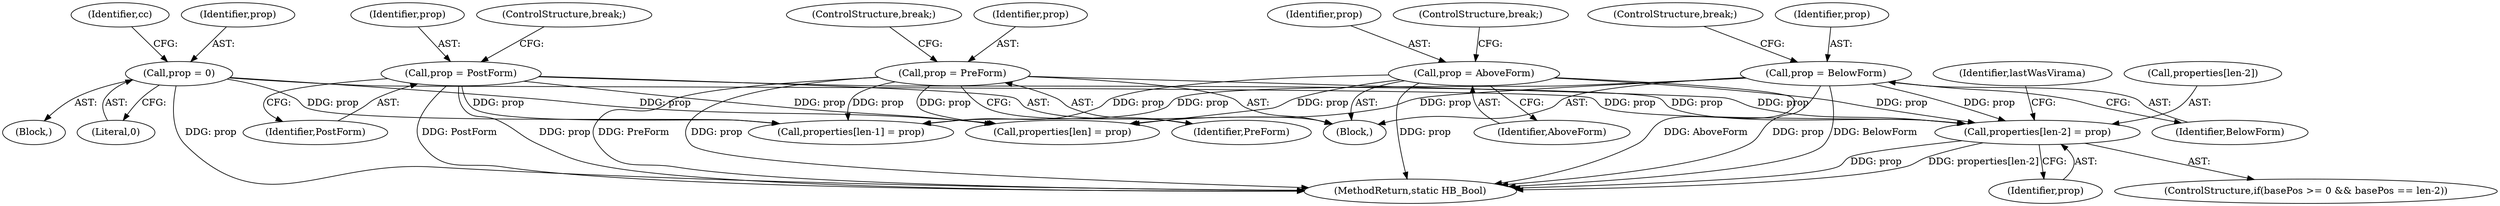 digraph "0_Chrome_2953a669ec0a32a25c6250d34bf895ec0eb63d27@array" {
"1000535" [label="(Call,properties[len-2] = prop)"];
"1000497" [label="(Call,prop = BelowForm)"];
"1000502" [label="(Call,prop = AboveForm)"];
"1000492" [label="(Call,prop = PreForm)"];
"1000507" [label="(Call,prop = PostForm)"];
"1000483" [label="(Call,prop = 0)"];
"1000481" [label="(Block,)"];
"1000509" [label="(Identifier,PostForm)"];
"1000497" [label="(Call,prop = BelowForm)"];
"1000503" [label="(Identifier,prop)"];
"1000490" [label="(Block,)"];
"1000500" [label="(ControlStructure,break;)"];
"1000495" [label="(ControlStructure,break;)"];
"1000513" [label="(Call,properties[len-1] = prop)"];
"1000483" [label="(Call,prop = 0)"];
"1000498" [label="(Identifier,prop)"];
"1000502" [label="(Call,prop = AboveForm)"];
"1000499" [label="(Identifier,BelowForm)"];
"1000505" [label="(ControlStructure,break;)"];
"1000485" [label="(Literal,0)"];
"1000535" [label="(Call,properties[len-2] = prop)"];
"1000520" [label="(Call,properties[len] = prop)"];
"1000504" [label="(Identifier,AboveForm)"];
"1000536" [label="(Call,properties[len-2])"];
"1000494" [label="(Identifier,PreForm)"];
"1000492" [label="(Call,prop = PreForm)"];
"1000488" [label="(Identifier,cc)"];
"1000508" [label="(Identifier,prop)"];
"1000541" [label="(Identifier,prop)"];
"1000493" [label="(Identifier,prop)"];
"1000507" [label="(Call,prop = PostForm)"];
"1000525" [label="(ControlStructure,if(basePos >= 0 && basePos == len-2))"];
"1000510" [label="(ControlStructure,break;)"];
"1000543" [label="(Identifier,lastWasVirama)"];
"1000484" [label="(Identifier,prop)"];
"1000789" [label="(MethodReturn,static HB_Bool)"];
"1000535" -> "1000525"  [label="AST: "];
"1000535" -> "1000541"  [label="CFG: "];
"1000536" -> "1000535"  [label="AST: "];
"1000541" -> "1000535"  [label="AST: "];
"1000543" -> "1000535"  [label="CFG: "];
"1000535" -> "1000789"  [label="DDG: properties[len-2]"];
"1000535" -> "1000789"  [label="DDG: prop"];
"1000497" -> "1000535"  [label="DDG: prop"];
"1000502" -> "1000535"  [label="DDG: prop"];
"1000492" -> "1000535"  [label="DDG: prop"];
"1000507" -> "1000535"  [label="DDG: prop"];
"1000483" -> "1000535"  [label="DDG: prop"];
"1000497" -> "1000490"  [label="AST: "];
"1000497" -> "1000499"  [label="CFG: "];
"1000498" -> "1000497"  [label="AST: "];
"1000499" -> "1000497"  [label="AST: "];
"1000500" -> "1000497"  [label="CFG: "];
"1000497" -> "1000789"  [label="DDG: prop"];
"1000497" -> "1000789"  [label="DDG: BelowForm"];
"1000497" -> "1000513"  [label="DDG: prop"];
"1000497" -> "1000520"  [label="DDG: prop"];
"1000502" -> "1000490"  [label="AST: "];
"1000502" -> "1000504"  [label="CFG: "];
"1000503" -> "1000502"  [label="AST: "];
"1000504" -> "1000502"  [label="AST: "];
"1000505" -> "1000502"  [label="CFG: "];
"1000502" -> "1000789"  [label="DDG: prop"];
"1000502" -> "1000789"  [label="DDG: AboveForm"];
"1000502" -> "1000513"  [label="DDG: prop"];
"1000502" -> "1000520"  [label="DDG: prop"];
"1000492" -> "1000490"  [label="AST: "];
"1000492" -> "1000494"  [label="CFG: "];
"1000493" -> "1000492"  [label="AST: "];
"1000494" -> "1000492"  [label="AST: "];
"1000495" -> "1000492"  [label="CFG: "];
"1000492" -> "1000789"  [label="DDG: PreForm"];
"1000492" -> "1000789"  [label="DDG: prop"];
"1000492" -> "1000513"  [label="DDG: prop"];
"1000492" -> "1000520"  [label="DDG: prop"];
"1000507" -> "1000490"  [label="AST: "];
"1000507" -> "1000509"  [label="CFG: "];
"1000508" -> "1000507"  [label="AST: "];
"1000509" -> "1000507"  [label="AST: "];
"1000510" -> "1000507"  [label="CFG: "];
"1000507" -> "1000789"  [label="DDG: PostForm"];
"1000507" -> "1000789"  [label="DDG: prop"];
"1000507" -> "1000513"  [label="DDG: prop"];
"1000507" -> "1000520"  [label="DDG: prop"];
"1000483" -> "1000481"  [label="AST: "];
"1000483" -> "1000485"  [label="CFG: "];
"1000484" -> "1000483"  [label="AST: "];
"1000485" -> "1000483"  [label="AST: "];
"1000488" -> "1000483"  [label="CFG: "];
"1000483" -> "1000789"  [label="DDG: prop"];
"1000483" -> "1000513"  [label="DDG: prop"];
"1000483" -> "1000520"  [label="DDG: prop"];
}
